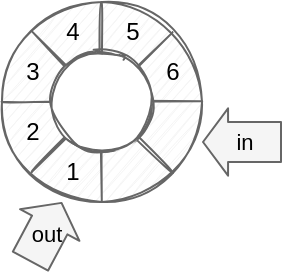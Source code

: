 <mxfile version="13.7.3" type="device"><diagram id="zjyeMrt95VeC9rqbR7My" name="第 1 页"><mxGraphModel dx="167" dy="97" grid="1" gridSize="10" guides="1" tooltips="1" connect="1" arrows="1" fold="1" page="1" pageScale="1" pageWidth="827" pageHeight="1169" math="0" shadow="0"><root><mxCell id="0"/><mxCell id="1" parent="0"/><mxCell id="XHLuw--AAzfsWQM5bod5-5" value="" style="verticalLabelPosition=bottom;verticalAlign=top;html=1;shape=mxgraph.basic.donut;dx=25;strokeWidth=1;sketch=1;rounded=1;fillColor=#f5f5f5;strokeColor=#666666;fontColor=#333333;" vertex="1" parent="1"><mxGeometry x="440" y="510" width="100" height="100" as="geometry"/></mxCell><mxCell id="XHLuw--AAzfsWQM5bod5-6" value="" style="endArrow=none;html=1;entryX=0.853;entryY=0.152;entryDx=0;entryDy=0;entryPerimeter=0;exitX=0.149;exitY=0.851;exitDx=0;exitDy=0;exitPerimeter=0;curved=1;sketch=1;fillColor=#f5f5f5;strokeColor=#666666;" edge="1" parent="1" source="XHLuw--AAzfsWQM5bod5-5" target="XHLuw--AAzfsWQM5bod5-5"><mxGeometry width="50" height="50" relative="1" as="geometry"><mxPoint x="453" y="595" as="sourcePoint"/><mxPoint x="510" y="540" as="targetPoint"/></mxGeometry></mxCell><mxCell id="XHLuw--AAzfsWQM5bod5-9" value="" style="endArrow=none;html=1;exitX=-0.002;exitY=0.499;exitDx=0;exitDy=0;exitPerimeter=0;entryX=1.001;entryY=0.496;entryDx=0;entryDy=0;entryPerimeter=0;curved=1;sketch=1;fillColor=#f5f5f5;strokeColor=#666666;" edge="1" parent="1" source="XHLuw--AAzfsWQM5bod5-5" target="XHLuw--AAzfsWQM5bod5-5"><mxGeometry width="50" height="50" relative="1" as="geometry"><mxPoint x="463" y="605.0" as="sourcePoint"/><mxPoint x="540" y="560" as="targetPoint"/></mxGeometry></mxCell><mxCell id="XHLuw--AAzfsWQM5bod5-10" value="" style="endArrow=none;html=1;entryX=0.499;entryY=0.997;entryDx=0;entryDy=0;entryPerimeter=0;exitX=0.496;exitY=0;exitDx=0;exitDy=0;exitPerimeter=0;curved=1;sketch=1;fillColor=#f5f5f5;strokeColor=#666666;" edge="1" parent="1" source="XHLuw--AAzfsWQM5bod5-5" target="XHLuw--AAzfsWQM5bod5-5"><mxGeometry width="50" height="50" relative="1" as="geometry"><mxPoint x="449.6" y="569.3" as="sourcePoint"/><mxPoint x="550" y="569.7" as="targetPoint"/></mxGeometry></mxCell><mxCell id="XHLuw--AAzfsWQM5bod5-11" value="" style="endArrow=none;html=1;entryX=0.151;entryY=0.148;entryDx=0;entryDy=0;entryPerimeter=0;exitX=0.853;exitY=0.854;exitDx=0;exitDy=0;exitPerimeter=0;curved=1;sketch=1;fillColor=#f5f5f5;strokeColor=#666666;" edge="1" parent="1" source="XHLuw--AAzfsWQM5bod5-5" target="XHLuw--AAzfsWQM5bod5-5"><mxGeometry width="50" height="50" relative="1" as="geometry"><mxPoint x="464.9" y="605.1" as="sourcePoint"/><mxPoint x="535.3" y="535.2" as="targetPoint"/></mxGeometry></mxCell><mxCell id="XHLuw--AAzfsWQM5bod5-7" value="" style="ellipse;whiteSpace=wrap;html=1;aspect=fixed;strokeWidth=1;sketch=1;rounded=1;strokeColor=#666666;" vertex="1" parent="1"><mxGeometry x="465" y="535" width="50" height="50" as="geometry"/></mxCell><mxCell id="XHLuw--AAzfsWQM5bod5-12" value="" style="shape=flexArrow;endArrow=classic;html=1;width=20;fillColor=#f5f5f5;strokeColor=#666666;endWidth=12.667;endSize=3.843;" edge="1" parent="1"><mxGeometry width="50" height="50" relative="1" as="geometry"><mxPoint x="580" y="580" as="sourcePoint"/><mxPoint x="540" y="580" as="targetPoint"/></mxGeometry></mxCell><mxCell id="XHLuw--AAzfsWQM5bod5-15" value="in" style="edgeLabel;html=1;align=center;verticalAlign=middle;resizable=0;points=[];labelBackgroundColor=none;" vertex="1" connectable="0" parent="XHLuw--AAzfsWQM5bod5-12"><mxGeometry x="-0.016" relative="1" as="geometry"><mxPoint as="offset"/></mxGeometry></mxCell><mxCell id="XHLuw--AAzfsWQM5bod5-16" value="" style="shape=flexArrow;endArrow=classic;html=1;width=20;fillColor=#f5f5f5;strokeColor=#666666;endWidth=12.667;endSize=3.843;" edge="1" parent="1"><mxGeometry width="50" height="50" relative="1" as="geometry"><mxPoint x="454.0" y="640.0" as="sourcePoint"/><mxPoint x="470" y="610" as="targetPoint"/></mxGeometry></mxCell><mxCell id="XHLuw--AAzfsWQM5bod5-17" value="out" style="edgeLabel;html=1;align=center;verticalAlign=middle;resizable=0;points=[];labelBackgroundColor=none;" vertex="1" connectable="0" parent="XHLuw--AAzfsWQM5bod5-16"><mxGeometry x="-0.016" relative="1" as="geometry"><mxPoint as="offset"/></mxGeometry></mxCell><mxCell id="XHLuw--AAzfsWQM5bod5-18" value="1" style="text;html=1;align=center;verticalAlign=middle;resizable=0;points=[];autosize=1;" vertex="1" parent="1"><mxGeometry x="465" y="585" width="20" height="20" as="geometry"/></mxCell><mxCell id="XHLuw--AAzfsWQM5bod5-19" value="2" style="text;html=1;align=center;verticalAlign=middle;resizable=0;points=[];autosize=1;" vertex="1" parent="1"><mxGeometry x="445" y="565" width="20" height="20" as="geometry"/></mxCell><mxCell id="XHLuw--AAzfsWQM5bod5-20" value="3" style="text;html=1;align=center;verticalAlign=middle;resizable=0;points=[];autosize=1;" vertex="1" parent="1"><mxGeometry x="445" y="535" width="20" height="20" as="geometry"/></mxCell><mxCell id="XHLuw--AAzfsWQM5bod5-21" value="4" style="text;html=1;align=center;verticalAlign=middle;resizable=0;points=[];autosize=1;" vertex="1" parent="1"><mxGeometry x="465" y="515" width="20" height="20" as="geometry"/></mxCell><mxCell id="XHLuw--AAzfsWQM5bod5-22" value="5" style="text;html=1;align=center;verticalAlign=middle;resizable=0;points=[];autosize=1;" vertex="1" parent="1"><mxGeometry x="495" y="515" width="20" height="20" as="geometry"/></mxCell><mxCell id="XHLuw--AAzfsWQM5bod5-23" value="6" style="text;html=1;align=center;verticalAlign=middle;resizable=0;points=[];autosize=1;" vertex="1" parent="1"><mxGeometry x="515" y="535" width="20" height="20" as="geometry"/></mxCell></root></mxGraphModel></diagram></mxfile>